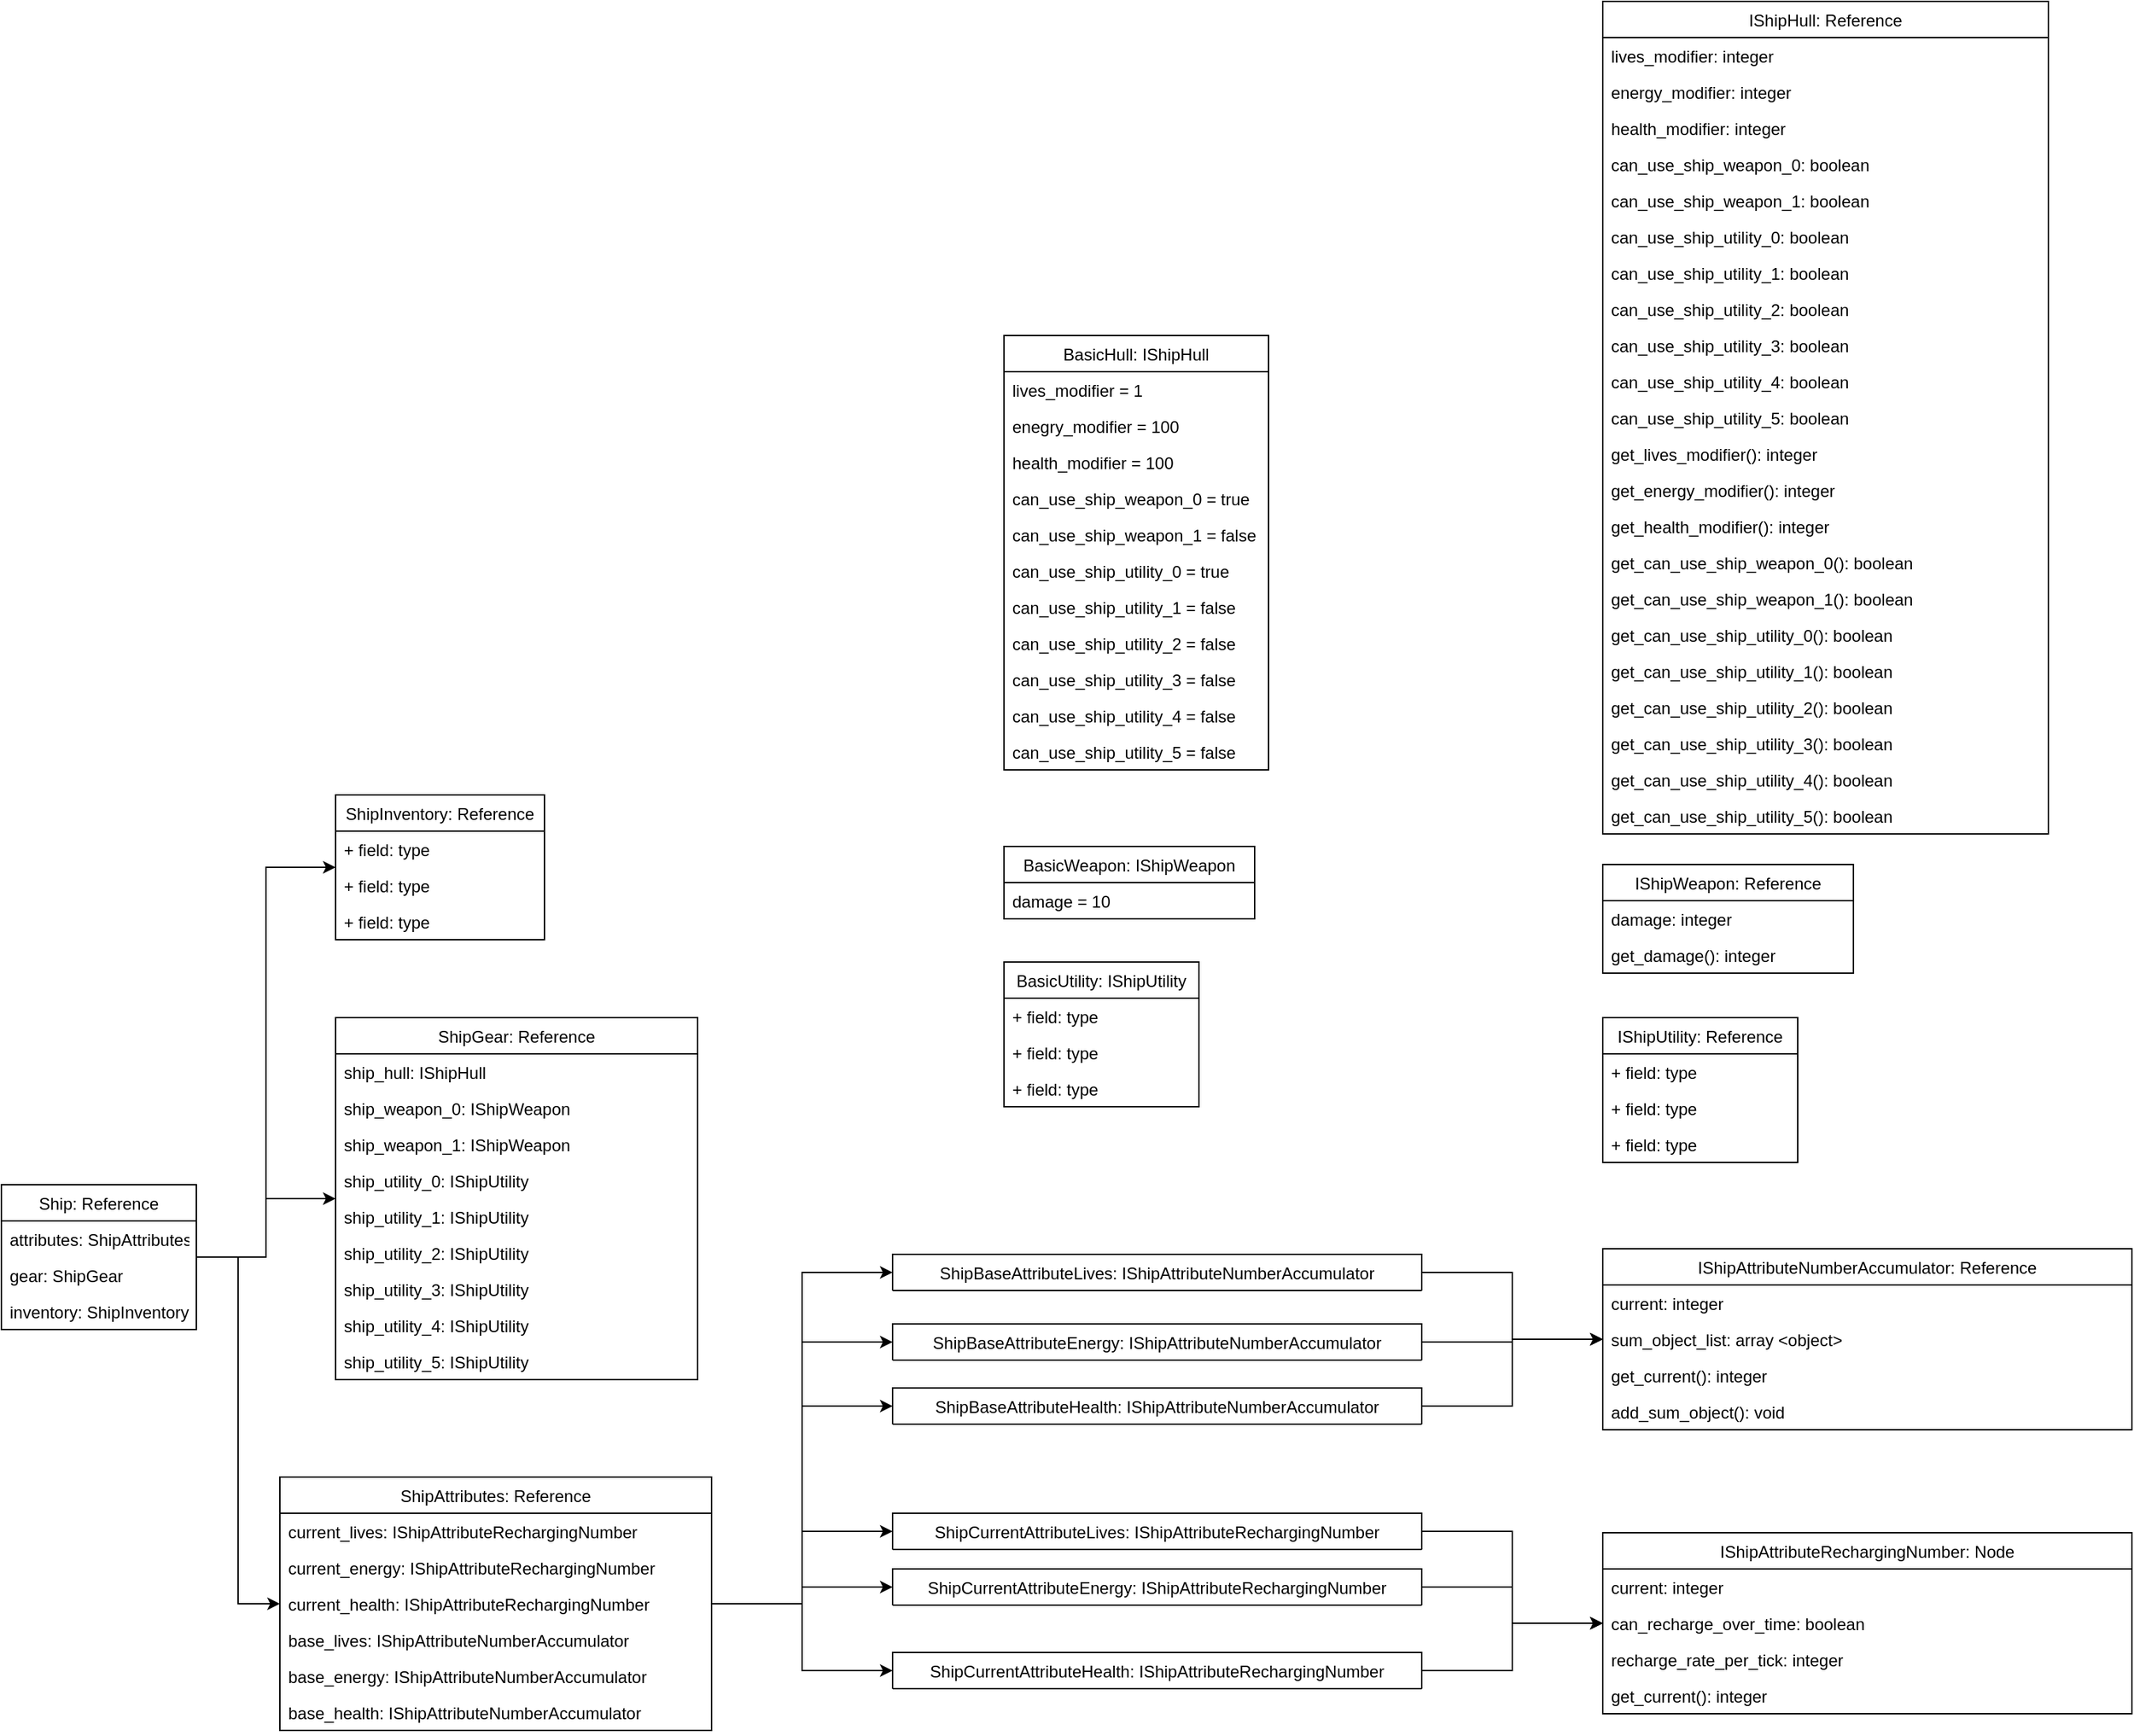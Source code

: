<mxfile version="13.7.9" type="device"><diagram id="8zqfVnAQ-ARmHj-gf_6t" name="Page-1"><mxGraphModel dx="1086" dy="1906" grid="1" gridSize="10" guides="1" tooltips="1" connect="1" arrows="1" fold="1" page="1" pageScale="1" pageWidth="850" pageHeight="1100" math="0" shadow="0"><root><mxCell id="0"/><mxCell id="1" parent="0"/><mxCell id="THLZNy31nj5_MkAx_oi_-53" style="edgeStyle=orthogonalEdgeStyle;rounded=0;orthogonalLoop=1;jettySize=auto;html=1;exitX=1;exitY=0.5;exitDx=0;exitDy=0;entryX=0;entryY=0.5;entryDx=0;entryDy=0;" edge="1" parent="1" source="THLZNy31nj5_MkAx_oi_-31" target="THLZNy31nj5_MkAx_oi_-37"><mxGeometry relative="1" as="geometry"/></mxCell><mxCell id="THLZNy31nj5_MkAx_oi_-54" style="edgeStyle=orthogonalEdgeStyle;rounded=0;orthogonalLoop=1;jettySize=auto;html=1;exitX=1;exitY=0.5;exitDx=0;exitDy=0;entryX=0;entryY=0.5;entryDx=0;entryDy=0;" edge="1" parent="1" source="THLZNy31nj5_MkAx_oi_-31" target="THLZNy31nj5_MkAx_oi_-41"><mxGeometry relative="1" as="geometry"/></mxCell><mxCell id="THLZNy31nj5_MkAx_oi_-55" style="edgeStyle=orthogonalEdgeStyle;rounded=0;orthogonalLoop=1;jettySize=auto;html=1;exitX=1;exitY=0.5;exitDx=0;exitDy=0;entryX=0;entryY=0.5;entryDx=0;entryDy=0;" edge="1" parent="1" source="THLZNy31nj5_MkAx_oi_-31" target="THLZNy31nj5_MkAx_oi_-45"><mxGeometry relative="1" as="geometry"/></mxCell><mxCell id="THLZNy31nj5_MkAx_oi_-121" style="edgeStyle=orthogonalEdgeStyle;rounded=0;orthogonalLoop=1;jettySize=auto;html=1;exitX=1;exitY=0.5;exitDx=0;exitDy=0;entryX=0;entryY=0.5;entryDx=0;entryDy=0;" edge="1" parent="1" source="THLZNy31nj5_MkAx_oi_-31" target="THLZNy31nj5_MkAx_oi_-106"><mxGeometry relative="1" as="geometry"/></mxCell><mxCell id="THLZNy31nj5_MkAx_oi_-122" style="edgeStyle=orthogonalEdgeStyle;rounded=0;orthogonalLoop=1;jettySize=auto;html=1;exitX=1;exitY=0.5;exitDx=0;exitDy=0;entryX=0;entryY=0.5;entryDx=0;entryDy=0;" edge="1" parent="1" source="THLZNy31nj5_MkAx_oi_-31" target="THLZNy31nj5_MkAx_oi_-111"><mxGeometry relative="1" as="geometry"/></mxCell><mxCell id="THLZNy31nj5_MkAx_oi_-123" style="edgeStyle=orthogonalEdgeStyle;rounded=0;orthogonalLoop=1;jettySize=auto;html=1;exitX=1;exitY=0.5;exitDx=0;exitDy=0;entryX=0;entryY=0.5;entryDx=0;entryDy=0;" edge="1" parent="1" source="THLZNy31nj5_MkAx_oi_-31" target="THLZNy31nj5_MkAx_oi_-116"><mxGeometry relative="1" as="geometry"/></mxCell><mxCell id="THLZNy31nj5_MkAx_oi_-31" value="ShipAttributes: Reference" style="swimlane;fontStyle=0;childLayout=stackLayout;horizontal=1;startSize=26;fillColor=none;horizontalStack=0;resizeParent=1;resizeParentMax=0;resizeLast=0;collapsible=1;marginBottom=0;" vertex="1" parent="1"><mxGeometry x="250" y="240" width="310" height="182" as="geometry"><mxRectangle x="250" y="240" width="170" height="26" as="alternateBounds"/></mxGeometry></mxCell><mxCell id="THLZNy31nj5_MkAx_oi_-32" value="current_lives: IShipAttributeRechargingNumber" style="text;strokeColor=none;fillColor=none;align=left;verticalAlign=top;spacingLeft=4;spacingRight=4;overflow=hidden;rotatable=0;points=[[0,0.5],[1,0.5]];portConstraint=eastwest;" vertex="1" parent="THLZNy31nj5_MkAx_oi_-31"><mxGeometry y="26" width="310" height="26" as="geometry"/></mxCell><mxCell id="THLZNy31nj5_MkAx_oi_-33" value="current_energy: IShipAttributeRechargingNumber" style="text;strokeColor=none;fillColor=none;align=left;verticalAlign=top;spacingLeft=4;spacingRight=4;overflow=hidden;rotatable=0;points=[[0,0.5],[1,0.5]];portConstraint=eastwest;" vertex="1" parent="THLZNy31nj5_MkAx_oi_-31"><mxGeometry y="52" width="310" height="26" as="geometry"/></mxCell><mxCell id="THLZNy31nj5_MkAx_oi_-34" value="current_health: IShipAttributeRechargingNumber" style="text;strokeColor=none;fillColor=none;align=left;verticalAlign=top;spacingLeft=4;spacingRight=4;overflow=hidden;rotatable=0;points=[[0,0.5],[1,0.5]];portConstraint=eastwest;" vertex="1" parent="THLZNy31nj5_MkAx_oi_-31"><mxGeometry y="78" width="310" height="26" as="geometry"/></mxCell><mxCell id="THLZNy31nj5_MkAx_oi_-88" value="base_lives: IShipAttributeNumberAccumulator" style="text;strokeColor=none;fillColor=none;align=left;verticalAlign=top;spacingLeft=4;spacingRight=4;overflow=hidden;rotatable=0;points=[[0,0.5],[1,0.5]];portConstraint=eastwest;" vertex="1" parent="THLZNy31nj5_MkAx_oi_-31"><mxGeometry y="104" width="310" height="26" as="geometry"/></mxCell><mxCell id="THLZNy31nj5_MkAx_oi_-89" value="base_energy: IShipAttributeNumberAccumulator" style="text;strokeColor=none;fillColor=none;align=left;verticalAlign=top;spacingLeft=4;spacingRight=4;overflow=hidden;rotatable=0;points=[[0,0.5],[1,0.5]];portConstraint=eastwest;" vertex="1" parent="THLZNy31nj5_MkAx_oi_-31"><mxGeometry y="130" width="310" height="26" as="geometry"/></mxCell><mxCell id="THLZNy31nj5_MkAx_oi_-90" value="base_health: IShipAttributeNumberAccumulator" style="text;strokeColor=none;fillColor=none;align=left;verticalAlign=top;spacingLeft=4;spacingRight=4;overflow=hidden;rotatable=0;points=[[0,0.5],[1,0.5]];portConstraint=eastwest;" vertex="1" parent="THLZNy31nj5_MkAx_oi_-31"><mxGeometry y="156" width="310" height="26" as="geometry"/></mxCell><mxCell id="THLZNy31nj5_MkAx_oi_-85" style="edgeStyle=orthogonalEdgeStyle;rounded=0;orthogonalLoop=1;jettySize=auto;html=1;exitX=1;exitY=0.5;exitDx=0;exitDy=0;entryX=0;entryY=0.5;entryDx=0;entryDy=0;" edge="1" parent="1" source="THLZNy31nj5_MkAx_oi_-37" target="THLZNy31nj5_MkAx_oi_-66"><mxGeometry relative="1" as="geometry"/></mxCell><mxCell id="THLZNy31nj5_MkAx_oi_-86" style="edgeStyle=orthogonalEdgeStyle;rounded=0;orthogonalLoop=1;jettySize=auto;html=1;exitX=1;exitY=0.5;exitDx=0;exitDy=0;entryX=0;entryY=0.5;entryDx=0;entryDy=0;" edge="1" parent="1" source="THLZNy31nj5_MkAx_oi_-41" target="THLZNy31nj5_MkAx_oi_-66"><mxGeometry relative="1" as="geometry"/></mxCell><mxCell id="THLZNy31nj5_MkAx_oi_-87" style="edgeStyle=orthogonalEdgeStyle;rounded=0;orthogonalLoop=1;jettySize=auto;html=1;exitX=1;exitY=0.5;exitDx=0;exitDy=0;entryX=0;entryY=0.5;entryDx=0;entryDy=0;" edge="1" parent="1" source="THLZNy31nj5_MkAx_oi_-45" target="THLZNy31nj5_MkAx_oi_-66"><mxGeometry relative="1" as="geometry"/></mxCell><mxCell id="THLZNy31nj5_MkAx_oi_-50" style="edgeStyle=orthogonalEdgeStyle;rounded=0;orthogonalLoop=1;jettySize=auto;html=1;exitX=1;exitY=0.5;exitDx=0;exitDy=0;entryX=0;entryY=0.5;entryDx=0;entryDy=0;" edge="1" parent="1" source="THLZNy31nj5_MkAx_oi_-19" target="THLZNy31nj5_MkAx_oi_-23"><mxGeometry relative="1" as="geometry"/></mxCell><mxCell id="THLZNy31nj5_MkAx_oi_-51" style="edgeStyle=orthogonalEdgeStyle;rounded=0;orthogonalLoop=1;jettySize=auto;html=1;exitX=1;exitY=0.5;exitDx=0;exitDy=0;entryX=0;entryY=0.5;entryDx=0;entryDy=0;" edge="1" parent="1" source="THLZNy31nj5_MkAx_oi_-19" target="THLZNy31nj5_MkAx_oi_-27"><mxGeometry relative="1" as="geometry"/></mxCell><mxCell id="THLZNy31nj5_MkAx_oi_-52" style="edgeStyle=orthogonalEdgeStyle;rounded=0;orthogonalLoop=1;jettySize=auto;html=1;exitX=1;exitY=0.5;exitDx=0;exitDy=0;entryX=0;entryY=0.5;entryDx=0;entryDy=0;" edge="1" parent="1" source="THLZNy31nj5_MkAx_oi_-19" target="THLZNy31nj5_MkAx_oi_-31"><mxGeometry relative="1" as="geometry"/></mxCell><mxCell id="THLZNy31nj5_MkAx_oi_-19" value="Ship: Reference" style="swimlane;fontStyle=0;childLayout=stackLayout;horizontal=1;startSize=26;fillColor=none;horizontalStack=0;resizeParent=1;resizeParentMax=0;resizeLast=0;collapsible=1;marginBottom=0;" vertex="1" parent="1"><mxGeometry x="50" y="30" width="140" height="104" as="geometry"><mxRectangle x="50" y="30" width="60" height="26" as="alternateBounds"/></mxGeometry></mxCell><mxCell id="THLZNy31nj5_MkAx_oi_-20" value="attributes: ShipAttributes" style="text;strokeColor=none;fillColor=none;align=left;verticalAlign=top;spacingLeft=4;spacingRight=4;overflow=hidden;rotatable=0;points=[[0,0.5],[1,0.5]];portConstraint=eastwest;" vertex="1" parent="THLZNy31nj5_MkAx_oi_-19"><mxGeometry y="26" width="140" height="26" as="geometry"/></mxCell><mxCell id="THLZNy31nj5_MkAx_oi_-21" value="gear: ShipGear" style="text;strokeColor=none;fillColor=none;align=left;verticalAlign=top;spacingLeft=4;spacingRight=4;overflow=hidden;rotatable=0;points=[[0,0.5],[1,0.5]];portConstraint=eastwest;" vertex="1" parent="THLZNy31nj5_MkAx_oi_-19"><mxGeometry y="52" width="140" height="26" as="geometry"/></mxCell><mxCell id="THLZNy31nj5_MkAx_oi_-22" value="inventory: ShipInventory" style="text;strokeColor=none;fillColor=none;align=left;verticalAlign=top;spacingLeft=4;spacingRight=4;overflow=hidden;rotatable=0;points=[[0,0.5],[1,0.5]];portConstraint=eastwest;" vertex="1" parent="THLZNy31nj5_MkAx_oi_-19"><mxGeometry y="78" width="140" height="26" as="geometry"/></mxCell><mxCell id="THLZNy31nj5_MkAx_oi_-124" style="edgeStyle=orthogonalEdgeStyle;rounded=0;orthogonalLoop=1;jettySize=auto;html=1;exitX=1;exitY=0.5;exitDx=0;exitDy=0;entryX=0;entryY=0.5;entryDx=0;entryDy=0;" edge="1" parent="1" source="THLZNy31nj5_MkAx_oi_-106" target="THLZNy31nj5_MkAx_oi_-76"><mxGeometry relative="1" as="geometry"/></mxCell><mxCell id="THLZNy31nj5_MkAx_oi_-125" style="edgeStyle=orthogonalEdgeStyle;rounded=0;orthogonalLoop=1;jettySize=auto;html=1;exitX=1;exitY=0.5;exitDx=0;exitDy=0;entryX=0;entryY=0.5;entryDx=0;entryDy=0;" edge="1" parent="1" source="THLZNy31nj5_MkAx_oi_-111" target="THLZNy31nj5_MkAx_oi_-76"><mxGeometry relative="1" as="geometry"/></mxCell><mxCell id="THLZNy31nj5_MkAx_oi_-126" style="edgeStyle=orthogonalEdgeStyle;rounded=0;orthogonalLoop=1;jettySize=auto;html=1;exitX=1;exitY=0.5;exitDx=0;exitDy=0;entryX=0;entryY=0.5;entryDx=0;entryDy=0;" edge="1" parent="1" source="THLZNy31nj5_MkAx_oi_-116" target="THLZNy31nj5_MkAx_oi_-76"><mxGeometry relative="1" as="geometry"/></mxCell><mxCell id="THLZNy31nj5_MkAx_oi_-45" value="ShipCurrentAttributeHealth: IShipAttributeRechargingNumber" style="swimlane;fontStyle=0;childLayout=stackLayout;horizontal=1;startSize=26;fillColor=none;horizontalStack=0;resizeParent=1;resizeParentMax=0;resizeLast=0;collapsible=1;marginBottom=0;" vertex="1" collapsed="1" parent="1"><mxGeometry x="690" y="366" width="380" height="26" as="geometry"><mxRectangle x="690" y="498" width="380" height="104" as="alternateBounds"/></mxGeometry></mxCell><mxCell id="THLZNy31nj5_MkAx_oi_-46" value="+ field: type" style="text;strokeColor=none;fillColor=none;align=left;verticalAlign=top;spacingLeft=4;spacingRight=4;overflow=hidden;rotatable=0;points=[[0,0.5],[1,0.5]];portConstraint=eastwest;" vertex="1" parent="THLZNy31nj5_MkAx_oi_-45"><mxGeometry y="26" width="380" height="26" as="geometry"/></mxCell><mxCell id="THLZNy31nj5_MkAx_oi_-47" value="+ field: type" style="text;strokeColor=none;fillColor=none;align=left;verticalAlign=top;spacingLeft=4;spacingRight=4;overflow=hidden;rotatable=0;points=[[0,0.5],[1,0.5]];portConstraint=eastwest;" vertex="1" parent="THLZNy31nj5_MkAx_oi_-45"><mxGeometry y="52" width="380" height="26" as="geometry"/></mxCell><mxCell id="THLZNy31nj5_MkAx_oi_-48" value="+ field: type" style="text;strokeColor=none;fillColor=none;align=left;verticalAlign=top;spacingLeft=4;spacingRight=4;overflow=hidden;rotatable=0;points=[[0,0.5],[1,0.5]];portConstraint=eastwest;" vertex="1" parent="THLZNy31nj5_MkAx_oi_-45"><mxGeometry y="78" width="380" height="26" as="geometry"/></mxCell><mxCell id="THLZNy31nj5_MkAx_oi_-41" value="ShipCurrentAttributeEnergy: IShipAttributeRechargingNumber" style="swimlane;fontStyle=0;childLayout=stackLayout;horizontal=1;startSize=26;fillColor=none;horizontalStack=0;resizeParent=1;resizeParentMax=0;resizeLast=0;collapsible=1;marginBottom=0;" vertex="1" collapsed="1" parent="1"><mxGeometry x="690" y="306" width="380" height="26" as="geometry"><mxRectangle x="690" y="320" width="380" height="104" as="alternateBounds"/></mxGeometry></mxCell><mxCell id="THLZNy31nj5_MkAx_oi_-42" value="+ field: type" style="text;strokeColor=none;fillColor=none;align=left;verticalAlign=top;spacingLeft=4;spacingRight=4;overflow=hidden;rotatable=0;points=[[0,0.5],[1,0.5]];portConstraint=eastwest;" vertex="1" parent="THLZNy31nj5_MkAx_oi_-41"><mxGeometry y="26" width="380" height="26" as="geometry"/></mxCell><mxCell id="THLZNy31nj5_MkAx_oi_-43" value="+ field: type" style="text;strokeColor=none;fillColor=none;align=left;verticalAlign=top;spacingLeft=4;spacingRight=4;overflow=hidden;rotatable=0;points=[[0,0.5],[1,0.5]];portConstraint=eastwest;" vertex="1" parent="THLZNy31nj5_MkAx_oi_-41"><mxGeometry y="52" width="380" height="26" as="geometry"/></mxCell><mxCell id="THLZNy31nj5_MkAx_oi_-44" value="+ field: type" style="text;strokeColor=none;fillColor=none;align=left;verticalAlign=top;spacingLeft=4;spacingRight=4;overflow=hidden;rotatable=0;points=[[0,0.5],[1,0.5]];portConstraint=eastwest;" vertex="1" parent="THLZNy31nj5_MkAx_oi_-41"><mxGeometry y="78" width="380" height="26" as="geometry"/></mxCell><mxCell id="THLZNy31nj5_MkAx_oi_-37" value="ShipCurrentAttributeLives: IShipAttributeRechargingNumber" style="swimlane;fontStyle=0;childLayout=stackLayout;horizontal=1;startSize=26;fillColor=none;horizontalStack=0;resizeParent=1;resizeParentMax=0;resizeLast=0;collapsible=1;marginBottom=0;" vertex="1" collapsed="1" parent="1"><mxGeometry x="690" y="266" width="380" height="26" as="geometry"><mxRectangle x="690" y="158" width="380" height="104" as="alternateBounds"/></mxGeometry></mxCell><mxCell id="THLZNy31nj5_MkAx_oi_-38" value="+ field: type" style="text;strokeColor=none;fillColor=none;align=left;verticalAlign=top;spacingLeft=4;spacingRight=4;overflow=hidden;rotatable=0;points=[[0,0.5],[1,0.5]];portConstraint=eastwest;" vertex="1" parent="THLZNy31nj5_MkAx_oi_-37"><mxGeometry y="26" width="380" height="26" as="geometry"/></mxCell><mxCell id="THLZNy31nj5_MkAx_oi_-39" value="+ field: type" style="text;strokeColor=none;fillColor=none;align=left;verticalAlign=top;spacingLeft=4;spacingRight=4;overflow=hidden;rotatable=0;points=[[0,0.5],[1,0.5]];portConstraint=eastwest;" vertex="1" parent="THLZNy31nj5_MkAx_oi_-37"><mxGeometry y="52" width="380" height="26" as="geometry"/></mxCell><mxCell id="THLZNy31nj5_MkAx_oi_-40" value="+ field: type" style="text;strokeColor=none;fillColor=none;align=left;verticalAlign=top;spacingLeft=4;spacingRight=4;overflow=hidden;rotatable=0;points=[[0,0.5],[1,0.5]];portConstraint=eastwest;" vertex="1" parent="THLZNy31nj5_MkAx_oi_-37"><mxGeometry y="78" width="380" height="26" as="geometry"/></mxCell><mxCell id="THLZNy31nj5_MkAx_oi_-76" value="IShipAttributeNumberAccumulator: Reference" style="swimlane;fontStyle=0;childLayout=stackLayout;horizontal=1;startSize=26;fillColor=none;horizontalStack=0;resizeParent=1;resizeParentMax=0;resizeLast=0;collapsible=1;marginBottom=0;" vertex="1" parent="1"><mxGeometry x="1200" y="76" width="380" height="130" as="geometry"><mxRectangle x="1200" y="76" width="380" height="26" as="alternateBounds"/></mxGeometry></mxCell><mxCell id="THLZNy31nj5_MkAx_oi_-157" value="current: integer" style="text;strokeColor=none;fillColor=none;align=left;verticalAlign=top;spacingLeft=4;spacingRight=4;overflow=hidden;rotatable=0;points=[[0,0.5],[1,0.5]];portConstraint=eastwest;" vertex="1" parent="THLZNy31nj5_MkAx_oi_-76"><mxGeometry y="26" width="380" height="26" as="geometry"/></mxCell><mxCell id="THLZNy31nj5_MkAx_oi_-77" value="sum_object_list: array &lt;object&gt;" style="text;strokeColor=none;fillColor=none;align=left;verticalAlign=top;spacingLeft=4;spacingRight=4;overflow=hidden;rotatable=0;points=[[0,0.5],[1,0.5]];portConstraint=eastwest;" vertex="1" parent="THLZNy31nj5_MkAx_oi_-76"><mxGeometry y="52" width="380" height="26" as="geometry"/></mxCell><mxCell id="THLZNy31nj5_MkAx_oi_-79" value="get_current(): integer" style="text;strokeColor=none;fillColor=none;align=left;verticalAlign=top;spacingLeft=4;spacingRight=4;overflow=hidden;rotatable=0;points=[[0,0.5],[1,0.5]];portConstraint=eastwest;" vertex="1" parent="THLZNy31nj5_MkAx_oi_-76"><mxGeometry y="78" width="380" height="26" as="geometry"/></mxCell><mxCell id="THLZNy31nj5_MkAx_oi_-80" value="add_sum_object(): void" style="text;strokeColor=none;fillColor=none;align=left;verticalAlign=top;spacingLeft=4;spacingRight=4;overflow=hidden;rotatable=0;points=[[0,0.5],[1,0.5]];portConstraint=eastwest;" vertex="1" parent="THLZNy31nj5_MkAx_oi_-76"><mxGeometry y="104" width="380" height="26" as="geometry"/></mxCell><mxCell id="THLZNy31nj5_MkAx_oi_-106" value="ShipBaseAttributeHealth: IShipAttributeNumberAccumulator" style="swimlane;fontStyle=0;childLayout=stackLayout;horizontal=1;startSize=26;fillColor=none;horizontalStack=0;resizeParent=1;resizeParentMax=0;resizeLast=0;collapsible=1;marginBottom=0;" vertex="1" collapsed="1" parent="1"><mxGeometry x="690" y="176" width="380" height="26" as="geometry"><mxRectangle x="690" y="-280" width="380" height="104" as="alternateBounds"/></mxGeometry></mxCell><mxCell id="THLZNy31nj5_MkAx_oi_-107" value="+ field: type" style="text;strokeColor=none;fillColor=none;align=left;verticalAlign=top;spacingLeft=4;spacingRight=4;overflow=hidden;rotatable=0;points=[[0,0.5],[1,0.5]];portConstraint=eastwest;" vertex="1" parent="THLZNy31nj5_MkAx_oi_-106"><mxGeometry y="26" width="380" height="26" as="geometry"/></mxCell><mxCell id="THLZNy31nj5_MkAx_oi_-108" value="+ field: type" style="text;strokeColor=none;fillColor=none;align=left;verticalAlign=top;spacingLeft=4;spacingRight=4;overflow=hidden;rotatable=0;points=[[0,0.5],[1,0.5]];portConstraint=eastwest;" vertex="1" parent="THLZNy31nj5_MkAx_oi_-106"><mxGeometry y="52" width="380" height="26" as="geometry"/></mxCell><mxCell id="THLZNy31nj5_MkAx_oi_-109" value="+ field: type" style="text;strokeColor=none;fillColor=none;align=left;verticalAlign=top;spacingLeft=4;spacingRight=4;overflow=hidden;rotatable=0;points=[[0,0.5],[1,0.5]];portConstraint=eastwest;" vertex="1" parent="THLZNy31nj5_MkAx_oi_-106"><mxGeometry y="78" width="380" height="26" as="geometry"/></mxCell><mxCell id="THLZNy31nj5_MkAx_oi_-111" value="ShipBaseAttributeEnergy: IShipAttributeNumberAccumulator" style="swimlane;fontStyle=0;childLayout=stackLayout;horizontal=1;startSize=26;fillColor=none;horizontalStack=0;resizeParent=1;resizeParentMax=0;resizeLast=0;collapsible=1;marginBottom=0;" vertex="1" collapsed="1" parent="1"><mxGeometry x="690" y="130" width="380" height="26" as="geometry"><mxRectangle x="690" y="-420" width="380" height="104" as="alternateBounds"/></mxGeometry></mxCell><mxCell id="THLZNy31nj5_MkAx_oi_-112" value="+ field: type" style="text;strokeColor=none;fillColor=none;align=left;verticalAlign=top;spacingLeft=4;spacingRight=4;overflow=hidden;rotatable=0;points=[[0,0.5],[1,0.5]];portConstraint=eastwest;" vertex="1" parent="THLZNy31nj5_MkAx_oi_-111"><mxGeometry y="26" width="380" height="26" as="geometry"/></mxCell><mxCell id="THLZNy31nj5_MkAx_oi_-113" value="+ field: type" style="text;strokeColor=none;fillColor=none;align=left;verticalAlign=top;spacingLeft=4;spacingRight=4;overflow=hidden;rotatable=0;points=[[0,0.5],[1,0.5]];portConstraint=eastwest;" vertex="1" parent="THLZNy31nj5_MkAx_oi_-111"><mxGeometry y="52" width="380" height="26" as="geometry"/></mxCell><mxCell id="THLZNy31nj5_MkAx_oi_-114" value="+ field: type" style="text;strokeColor=none;fillColor=none;align=left;verticalAlign=top;spacingLeft=4;spacingRight=4;overflow=hidden;rotatable=0;points=[[0,0.5],[1,0.5]];portConstraint=eastwest;" vertex="1" parent="THLZNy31nj5_MkAx_oi_-111"><mxGeometry y="78" width="380" height="26" as="geometry"/></mxCell><mxCell id="THLZNy31nj5_MkAx_oi_-116" value="ShipBaseAttributeLives: IShipAttributeNumberAccumulator" style="swimlane;fontStyle=0;childLayout=stackLayout;horizontal=1;startSize=26;fillColor=none;horizontalStack=0;resizeParent=1;resizeParentMax=0;resizeLast=0;collapsible=1;marginBottom=0;" vertex="1" collapsed="1" parent="1"><mxGeometry x="690" y="80" width="380" height="26" as="geometry"><mxRectangle x="690" y="-560" width="380" height="104" as="alternateBounds"/></mxGeometry></mxCell><mxCell id="THLZNy31nj5_MkAx_oi_-117" value="+ field: type" style="text;strokeColor=none;fillColor=none;align=left;verticalAlign=top;spacingLeft=4;spacingRight=4;overflow=hidden;rotatable=0;points=[[0,0.5],[1,0.5]];portConstraint=eastwest;" vertex="1" parent="THLZNy31nj5_MkAx_oi_-116"><mxGeometry y="26" width="380" height="26" as="geometry"/></mxCell><mxCell id="THLZNy31nj5_MkAx_oi_-118" value="+ field: type" style="text;strokeColor=none;fillColor=none;align=left;verticalAlign=top;spacingLeft=4;spacingRight=4;overflow=hidden;rotatable=0;points=[[0,0.5],[1,0.5]];portConstraint=eastwest;" vertex="1" parent="THLZNy31nj5_MkAx_oi_-116"><mxGeometry y="52" width="380" height="26" as="geometry"/></mxCell><mxCell id="THLZNy31nj5_MkAx_oi_-119" value="+ field: type" style="text;strokeColor=none;fillColor=none;align=left;verticalAlign=top;spacingLeft=4;spacingRight=4;overflow=hidden;rotatable=0;points=[[0,0.5],[1,0.5]];portConstraint=eastwest;" vertex="1" parent="THLZNy31nj5_MkAx_oi_-116"><mxGeometry y="78" width="380" height="26" as="geometry"/></mxCell><mxCell id="THLZNy31nj5_MkAx_oi_-66" value="IShipAttributeRechargingNumber: Node" style="swimlane;fontStyle=0;childLayout=stackLayout;horizontal=1;startSize=26;fillColor=none;horizontalStack=0;resizeParent=1;resizeParentMax=0;resizeLast=0;collapsible=1;marginBottom=0;" vertex="1" parent="1"><mxGeometry x="1200" y="280" width="380" height="130" as="geometry"><mxRectangle x="1200" y="366" width="380" height="26" as="alternateBounds"/></mxGeometry></mxCell><mxCell id="THLZNy31nj5_MkAx_oi_-158" value="current: integer" style="text;strokeColor=none;fillColor=none;align=left;verticalAlign=top;spacingLeft=4;spacingRight=4;overflow=hidden;rotatable=0;points=[[0,0.5],[1,0.5]];portConstraint=eastwest;" vertex="1" parent="THLZNy31nj5_MkAx_oi_-66"><mxGeometry y="26" width="380" height="26" as="geometry"/></mxCell><mxCell id="THLZNy31nj5_MkAx_oi_-69" value="can_recharge_over_time: boolean" style="text;strokeColor=none;fillColor=none;align=left;verticalAlign=top;spacingLeft=4;spacingRight=4;overflow=hidden;rotatable=0;points=[[0,0.5],[1,0.5]];portConstraint=eastwest;" vertex="1" parent="THLZNy31nj5_MkAx_oi_-66"><mxGeometry y="52" width="380" height="26" as="geometry"/></mxCell><mxCell id="THLZNy31nj5_MkAx_oi_-70" value="recharge_rate_per_tick: integer" style="text;strokeColor=none;fillColor=none;align=left;verticalAlign=top;spacingLeft=4;spacingRight=4;overflow=hidden;rotatable=0;points=[[0,0.5],[1,0.5]];portConstraint=eastwest;" vertex="1" parent="THLZNy31nj5_MkAx_oi_-66"><mxGeometry y="78" width="380" height="26" as="geometry"/></mxCell><mxCell id="THLZNy31nj5_MkAx_oi_-159" value="get_current(): integer" style="text;strokeColor=none;fillColor=none;align=left;verticalAlign=top;spacingLeft=4;spacingRight=4;overflow=hidden;rotatable=0;points=[[0,0.5],[1,0.5]];portConstraint=eastwest;" vertex="1" parent="THLZNy31nj5_MkAx_oi_-66"><mxGeometry y="104" width="380" height="26" as="geometry"/></mxCell><mxCell id="THLZNy31nj5_MkAx_oi_-23" value="ShipInventory: Reference" style="swimlane;fontStyle=0;childLayout=stackLayout;horizontal=1;startSize=26;fillColor=none;horizontalStack=0;resizeParent=1;resizeParentMax=0;resizeLast=0;collapsible=1;marginBottom=0;" vertex="1" parent="1"><mxGeometry x="290" y="-250" width="150" height="104" as="geometry"><mxRectangle x="290" y="-104" width="110" height="26" as="alternateBounds"/></mxGeometry></mxCell><mxCell id="THLZNy31nj5_MkAx_oi_-24" value="+ field: type" style="text;strokeColor=none;fillColor=none;align=left;verticalAlign=top;spacingLeft=4;spacingRight=4;overflow=hidden;rotatable=0;points=[[0,0.5],[1,0.5]];portConstraint=eastwest;" vertex="1" parent="THLZNy31nj5_MkAx_oi_-23"><mxGeometry y="26" width="150" height="26" as="geometry"/></mxCell><mxCell id="THLZNy31nj5_MkAx_oi_-25" value="+ field: type" style="text;strokeColor=none;fillColor=none;align=left;verticalAlign=top;spacingLeft=4;spacingRight=4;overflow=hidden;rotatable=0;points=[[0,0.5],[1,0.5]];portConstraint=eastwest;" vertex="1" parent="THLZNy31nj5_MkAx_oi_-23"><mxGeometry y="52" width="150" height="26" as="geometry"/></mxCell><mxCell id="THLZNy31nj5_MkAx_oi_-26" value="+ field: type" style="text;strokeColor=none;fillColor=none;align=left;verticalAlign=top;spacingLeft=4;spacingRight=4;overflow=hidden;rotatable=0;points=[[0,0.5],[1,0.5]];portConstraint=eastwest;" vertex="1" parent="THLZNy31nj5_MkAx_oi_-23"><mxGeometry y="78" width="150" height="26" as="geometry"/></mxCell><mxCell id="THLZNy31nj5_MkAx_oi_-27" value="ShipGear: Reference" style="swimlane;fontStyle=0;childLayout=stackLayout;horizontal=1;startSize=26;fillColor=none;horizontalStack=0;resizeParent=1;resizeParentMax=0;resizeLast=0;collapsible=1;marginBottom=0;" vertex="1" parent="1"><mxGeometry x="290" y="-90" width="260" height="260" as="geometry"><mxRectangle x="290" y="80" width="80" height="26" as="alternateBounds"/></mxGeometry></mxCell><mxCell id="THLZNy31nj5_MkAx_oi_-28" value="ship_hull: IShipHull" style="text;strokeColor=none;fillColor=none;align=left;verticalAlign=top;spacingLeft=4;spacingRight=4;overflow=hidden;rotatable=0;points=[[0,0.5],[1,0.5]];portConstraint=eastwest;" vertex="1" parent="THLZNy31nj5_MkAx_oi_-27"><mxGeometry y="26" width="260" height="26" as="geometry"/></mxCell><mxCell id="THLZNy31nj5_MkAx_oi_-29" value="ship_weapon_0: IShipWeapon" style="text;strokeColor=none;fillColor=none;align=left;verticalAlign=top;spacingLeft=4;spacingRight=4;overflow=hidden;rotatable=0;points=[[0,0.5],[1,0.5]];portConstraint=eastwest;" vertex="1" parent="THLZNy31nj5_MkAx_oi_-27"><mxGeometry y="52" width="260" height="26" as="geometry"/></mxCell><mxCell id="THLZNy31nj5_MkAx_oi_-30" value="ship_weapon_1: IShipWeapon" style="text;strokeColor=none;fillColor=none;align=left;verticalAlign=top;spacingLeft=4;spacingRight=4;overflow=hidden;rotatable=0;points=[[0,0.5],[1,0.5]];portConstraint=eastwest;" vertex="1" parent="THLZNy31nj5_MkAx_oi_-27"><mxGeometry y="78" width="260" height="26" as="geometry"/></mxCell><mxCell id="THLZNy31nj5_MkAx_oi_-137" value="ship_utility_0: IShipUtility" style="text;strokeColor=none;fillColor=none;align=left;verticalAlign=top;spacingLeft=4;spacingRight=4;overflow=hidden;rotatable=0;points=[[0,0.5],[1,0.5]];portConstraint=eastwest;" vertex="1" parent="THLZNy31nj5_MkAx_oi_-27"><mxGeometry y="104" width="260" height="26" as="geometry"/></mxCell><mxCell id="THLZNy31nj5_MkAx_oi_-138" value="ship_utility_1: IShipUtility" style="text;strokeColor=none;fillColor=none;align=left;verticalAlign=top;spacingLeft=4;spacingRight=4;overflow=hidden;rotatable=0;points=[[0,0.5],[1,0.5]];portConstraint=eastwest;" vertex="1" parent="THLZNy31nj5_MkAx_oi_-27"><mxGeometry y="130" width="260" height="26" as="geometry"/></mxCell><mxCell id="THLZNy31nj5_MkAx_oi_-139" value="ship_utility_2: IShipUtility" style="text;strokeColor=none;fillColor=none;align=left;verticalAlign=top;spacingLeft=4;spacingRight=4;overflow=hidden;rotatable=0;points=[[0,0.5],[1,0.5]];portConstraint=eastwest;" vertex="1" parent="THLZNy31nj5_MkAx_oi_-27"><mxGeometry y="156" width="260" height="26" as="geometry"/></mxCell><mxCell id="THLZNy31nj5_MkAx_oi_-140" value="ship_utility_3: IShipUtility" style="text;strokeColor=none;fillColor=none;align=left;verticalAlign=top;spacingLeft=4;spacingRight=4;overflow=hidden;rotatable=0;points=[[0,0.5],[1,0.5]];portConstraint=eastwest;" vertex="1" parent="THLZNy31nj5_MkAx_oi_-27"><mxGeometry y="182" width="260" height="26" as="geometry"/></mxCell><mxCell id="THLZNy31nj5_MkAx_oi_-141" value="ship_utility_4: IShipUtility" style="text;strokeColor=none;fillColor=none;align=left;verticalAlign=top;spacingLeft=4;spacingRight=4;overflow=hidden;rotatable=0;points=[[0,0.5],[1,0.5]];portConstraint=eastwest;" vertex="1" parent="THLZNy31nj5_MkAx_oi_-27"><mxGeometry y="208" width="260" height="26" as="geometry"/></mxCell><mxCell id="THLZNy31nj5_MkAx_oi_-142" value="ship_utility_5: IShipUtility" style="text;strokeColor=none;fillColor=none;align=left;verticalAlign=top;spacingLeft=4;spacingRight=4;overflow=hidden;rotatable=0;points=[[0,0.5],[1,0.5]];portConstraint=eastwest;" vertex="1" parent="THLZNy31nj5_MkAx_oi_-27"><mxGeometry y="234" width="260" height="26" as="geometry"/></mxCell><mxCell id="THLZNy31nj5_MkAx_oi_-127" value="IShipHull: Reference" style="swimlane;fontStyle=0;childLayout=stackLayout;horizontal=1;startSize=26;fillColor=none;horizontalStack=0;resizeParent=1;resizeParentMax=0;resizeLast=0;collapsible=1;marginBottom=0;" vertex="1" parent="1"><mxGeometry x="1200" y="-820" width="320" height="598" as="geometry"><mxRectangle x="1310" y="-402" width="140" height="26" as="alternateBounds"/></mxGeometry></mxCell><mxCell id="THLZNy31nj5_MkAx_oi_-128" value="lives_modifier: integer" style="text;strokeColor=none;fillColor=none;align=left;verticalAlign=top;spacingLeft=4;spacingRight=4;overflow=hidden;rotatable=0;points=[[0,0.5],[1,0.5]];portConstraint=eastwest;" vertex="1" parent="THLZNy31nj5_MkAx_oi_-127"><mxGeometry y="26" width="320" height="26" as="geometry"/></mxCell><mxCell id="THLZNy31nj5_MkAx_oi_-129" value="energy_modifier: integer" style="text;strokeColor=none;fillColor=none;align=left;verticalAlign=top;spacingLeft=4;spacingRight=4;overflow=hidden;rotatable=0;points=[[0,0.5],[1,0.5]];portConstraint=eastwest;" vertex="1" parent="THLZNy31nj5_MkAx_oi_-127"><mxGeometry y="52" width="320" height="26" as="geometry"/></mxCell><mxCell id="THLZNy31nj5_MkAx_oi_-130" value="health_modifier: integer" style="text;strokeColor=none;fillColor=none;align=left;verticalAlign=top;spacingLeft=4;spacingRight=4;overflow=hidden;rotatable=0;points=[[0,0.5],[1,0.5]];portConstraint=eastwest;" vertex="1" parent="THLZNy31nj5_MkAx_oi_-127"><mxGeometry y="78" width="320" height="26" as="geometry"/></mxCell><mxCell id="THLZNy31nj5_MkAx_oi_-143" value="can_use_ship_weapon_0: boolean" style="text;strokeColor=none;fillColor=none;align=left;verticalAlign=top;spacingLeft=4;spacingRight=4;overflow=hidden;rotatable=0;points=[[0,0.5],[1,0.5]];portConstraint=eastwest;" vertex="1" parent="THLZNy31nj5_MkAx_oi_-127"><mxGeometry y="104" width="320" height="26" as="geometry"/></mxCell><mxCell id="THLZNy31nj5_MkAx_oi_-144" value="can_use_ship_weapon_1: boolean" style="text;strokeColor=none;fillColor=none;align=left;verticalAlign=top;spacingLeft=4;spacingRight=4;overflow=hidden;rotatable=0;points=[[0,0.5],[1,0.5]];portConstraint=eastwest;" vertex="1" parent="THLZNy31nj5_MkAx_oi_-127"><mxGeometry y="130" width="320" height="26" as="geometry"/></mxCell><mxCell id="THLZNy31nj5_MkAx_oi_-145" value="can_use_ship_utility_0: boolean" style="text;strokeColor=none;fillColor=none;align=left;verticalAlign=top;spacingLeft=4;spacingRight=4;overflow=hidden;rotatable=0;points=[[0,0.5],[1,0.5]];portConstraint=eastwest;" vertex="1" parent="THLZNy31nj5_MkAx_oi_-127"><mxGeometry y="156" width="320" height="26" as="geometry"/></mxCell><mxCell id="THLZNy31nj5_MkAx_oi_-146" value="can_use_ship_utility_1: boolean" style="text;strokeColor=none;fillColor=none;align=left;verticalAlign=top;spacingLeft=4;spacingRight=4;overflow=hidden;rotatable=0;points=[[0,0.5],[1,0.5]];portConstraint=eastwest;" vertex="1" parent="THLZNy31nj5_MkAx_oi_-127"><mxGeometry y="182" width="320" height="26" as="geometry"/></mxCell><mxCell id="THLZNy31nj5_MkAx_oi_-148" value="can_use_ship_utility_2: boolean" style="text;strokeColor=none;fillColor=none;align=left;verticalAlign=top;spacingLeft=4;spacingRight=4;overflow=hidden;rotatable=0;points=[[0,0.5],[1,0.5]];portConstraint=eastwest;" vertex="1" parent="THLZNy31nj5_MkAx_oi_-127"><mxGeometry y="208" width="320" height="26" as="geometry"/></mxCell><mxCell id="THLZNy31nj5_MkAx_oi_-149" value="can_use_ship_utility_3: boolean" style="text;strokeColor=none;fillColor=none;align=left;verticalAlign=top;spacingLeft=4;spacingRight=4;overflow=hidden;rotatable=0;points=[[0,0.5],[1,0.5]];portConstraint=eastwest;" vertex="1" parent="THLZNy31nj5_MkAx_oi_-127"><mxGeometry y="234" width="320" height="26" as="geometry"/></mxCell><mxCell id="THLZNy31nj5_MkAx_oi_-150" value="can_use_ship_utility_4: boolean" style="text;strokeColor=none;fillColor=none;align=left;verticalAlign=top;spacingLeft=4;spacingRight=4;overflow=hidden;rotatable=0;points=[[0,0.5],[1,0.5]];portConstraint=eastwest;" vertex="1" parent="THLZNy31nj5_MkAx_oi_-127"><mxGeometry y="260" width="320" height="26" as="geometry"/></mxCell><mxCell id="THLZNy31nj5_MkAx_oi_-151" value="can_use_ship_utility_5: boolean" style="text;strokeColor=none;fillColor=none;align=left;verticalAlign=top;spacingLeft=4;spacingRight=4;overflow=hidden;rotatable=0;points=[[0,0.5],[1,0.5]];portConstraint=eastwest;" vertex="1" parent="THLZNy31nj5_MkAx_oi_-127"><mxGeometry y="286" width="320" height="26" as="geometry"/></mxCell><mxCell id="THLZNy31nj5_MkAx_oi_-160" value="get_lives_modifier(): integer" style="text;strokeColor=none;fillColor=none;align=left;verticalAlign=top;spacingLeft=4;spacingRight=4;overflow=hidden;rotatable=0;points=[[0,0.5],[1,0.5]];portConstraint=eastwest;" vertex="1" parent="THLZNy31nj5_MkAx_oi_-127"><mxGeometry y="312" width="320" height="26" as="geometry"/></mxCell><mxCell id="THLZNy31nj5_MkAx_oi_-161" value="get_energy_modifier(): integer" style="text;strokeColor=none;fillColor=none;align=left;verticalAlign=top;spacingLeft=4;spacingRight=4;overflow=hidden;rotatable=0;points=[[0,0.5],[1,0.5]];portConstraint=eastwest;" vertex="1" parent="THLZNy31nj5_MkAx_oi_-127"><mxGeometry y="338" width="320" height="26" as="geometry"/></mxCell><mxCell id="THLZNy31nj5_MkAx_oi_-162" value="get_health_modifier(): integer" style="text;strokeColor=none;fillColor=none;align=left;verticalAlign=top;spacingLeft=4;spacingRight=4;overflow=hidden;rotatable=0;points=[[0,0.5],[1,0.5]];portConstraint=eastwest;" vertex="1" parent="THLZNy31nj5_MkAx_oi_-127"><mxGeometry y="364" width="320" height="26" as="geometry"/></mxCell><mxCell id="THLZNy31nj5_MkAx_oi_-163" value="get_can_use_ship_weapon_0(): boolean" style="text;strokeColor=none;fillColor=none;align=left;verticalAlign=top;spacingLeft=4;spacingRight=4;overflow=hidden;rotatable=0;points=[[0,0.5],[1,0.5]];portConstraint=eastwest;" vertex="1" parent="THLZNy31nj5_MkAx_oi_-127"><mxGeometry y="390" width="320" height="26" as="geometry"/></mxCell><mxCell id="THLZNy31nj5_MkAx_oi_-164" value="get_can_use_ship_weapon_1(): boolean" style="text;strokeColor=none;fillColor=none;align=left;verticalAlign=top;spacingLeft=4;spacingRight=4;overflow=hidden;rotatable=0;points=[[0,0.5],[1,0.5]];portConstraint=eastwest;" vertex="1" parent="THLZNy31nj5_MkAx_oi_-127"><mxGeometry y="416" width="320" height="26" as="geometry"/></mxCell><mxCell id="THLZNy31nj5_MkAx_oi_-165" value="get_can_use_ship_utility_0(): boolean" style="text;strokeColor=none;fillColor=none;align=left;verticalAlign=top;spacingLeft=4;spacingRight=4;overflow=hidden;rotatable=0;points=[[0,0.5],[1,0.5]];portConstraint=eastwest;" vertex="1" parent="THLZNy31nj5_MkAx_oi_-127"><mxGeometry y="442" width="320" height="26" as="geometry"/></mxCell><mxCell id="THLZNy31nj5_MkAx_oi_-166" value="get_can_use_ship_utility_1(): boolean" style="text;strokeColor=none;fillColor=none;align=left;verticalAlign=top;spacingLeft=4;spacingRight=4;overflow=hidden;rotatable=0;points=[[0,0.5],[1,0.5]];portConstraint=eastwest;" vertex="1" parent="THLZNy31nj5_MkAx_oi_-127"><mxGeometry y="468" width="320" height="26" as="geometry"/></mxCell><mxCell id="THLZNy31nj5_MkAx_oi_-167" value="get_can_use_ship_utility_2(): boolean" style="text;strokeColor=none;fillColor=none;align=left;verticalAlign=top;spacingLeft=4;spacingRight=4;overflow=hidden;rotatable=0;points=[[0,0.5],[1,0.5]];portConstraint=eastwest;" vertex="1" parent="THLZNy31nj5_MkAx_oi_-127"><mxGeometry y="494" width="320" height="26" as="geometry"/></mxCell><mxCell id="THLZNy31nj5_MkAx_oi_-168" value="get_can_use_ship_utility_3(): boolean" style="text;strokeColor=none;fillColor=none;align=left;verticalAlign=top;spacingLeft=4;spacingRight=4;overflow=hidden;rotatable=0;points=[[0,0.5],[1,0.5]];portConstraint=eastwest;" vertex="1" parent="THLZNy31nj5_MkAx_oi_-127"><mxGeometry y="520" width="320" height="26" as="geometry"/></mxCell><mxCell id="THLZNy31nj5_MkAx_oi_-169" value="get_can_use_ship_utility_4(): boolean" style="text;strokeColor=none;fillColor=none;align=left;verticalAlign=top;spacingLeft=4;spacingRight=4;overflow=hidden;rotatable=0;points=[[0,0.5],[1,0.5]];portConstraint=eastwest;" vertex="1" parent="THLZNy31nj5_MkAx_oi_-127"><mxGeometry y="546" width="320" height="26" as="geometry"/></mxCell><mxCell id="THLZNy31nj5_MkAx_oi_-170" value="get_can_use_ship_utility_5(): boolean" style="text;strokeColor=none;fillColor=none;align=left;verticalAlign=top;spacingLeft=4;spacingRight=4;overflow=hidden;rotatable=0;points=[[0,0.5],[1,0.5]];portConstraint=eastwest;" vertex="1" parent="THLZNy31nj5_MkAx_oi_-127"><mxGeometry y="572" width="320" height="26" as="geometry"/></mxCell><mxCell id="THLZNy31nj5_MkAx_oi_-153" value="IShipWeapon: Reference" style="swimlane;fontStyle=0;childLayout=stackLayout;horizontal=1;startSize=26;fillColor=none;horizontalStack=0;resizeParent=1;resizeParentMax=0;resizeLast=0;collapsible=1;marginBottom=0;" vertex="1" parent="1"><mxGeometry x="1200" y="-200" width="180" height="78" as="geometry"/></mxCell><mxCell id="THLZNy31nj5_MkAx_oi_-154" value="damage: integer" style="text;strokeColor=none;fillColor=none;align=left;verticalAlign=top;spacingLeft=4;spacingRight=4;overflow=hidden;rotatable=0;points=[[0,0.5],[1,0.5]];portConstraint=eastwest;" vertex="1" parent="THLZNy31nj5_MkAx_oi_-153"><mxGeometry y="26" width="180" height="26" as="geometry"/></mxCell><mxCell id="THLZNy31nj5_MkAx_oi_-155" value="get_damage(): integer" style="text;strokeColor=none;fillColor=none;align=left;verticalAlign=top;spacingLeft=4;spacingRight=4;overflow=hidden;rotatable=0;points=[[0,0.5],[1,0.5]];portConstraint=eastwest;" vertex="1" parent="THLZNy31nj5_MkAx_oi_-153"><mxGeometry y="52" width="180" height="26" as="geometry"/></mxCell><mxCell id="THLZNy31nj5_MkAx_oi_-171" value="IShipUtility: Reference" style="swimlane;fontStyle=0;childLayout=stackLayout;horizontal=1;startSize=26;fillColor=none;horizontalStack=0;resizeParent=1;resizeParentMax=0;resizeLast=0;collapsible=1;marginBottom=0;" vertex="1" parent="1"><mxGeometry x="1200" y="-90" width="140" height="104" as="geometry"/></mxCell><mxCell id="THLZNy31nj5_MkAx_oi_-172" value="+ field: type" style="text;strokeColor=none;fillColor=none;align=left;verticalAlign=top;spacingLeft=4;spacingRight=4;overflow=hidden;rotatable=0;points=[[0,0.5],[1,0.5]];portConstraint=eastwest;" vertex="1" parent="THLZNy31nj5_MkAx_oi_-171"><mxGeometry y="26" width="140" height="26" as="geometry"/></mxCell><mxCell id="THLZNy31nj5_MkAx_oi_-173" value="+ field: type" style="text;strokeColor=none;fillColor=none;align=left;verticalAlign=top;spacingLeft=4;spacingRight=4;overflow=hidden;rotatable=0;points=[[0,0.5],[1,0.5]];portConstraint=eastwest;" vertex="1" parent="THLZNy31nj5_MkAx_oi_-171"><mxGeometry y="52" width="140" height="26" as="geometry"/></mxCell><mxCell id="THLZNy31nj5_MkAx_oi_-174" value="+ field: type" style="text;strokeColor=none;fillColor=none;align=left;verticalAlign=top;spacingLeft=4;spacingRight=4;overflow=hidden;rotatable=0;points=[[0,0.5],[1,0.5]];portConstraint=eastwest;" vertex="1" parent="THLZNy31nj5_MkAx_oi_-171"><mxGeometry y="78" width="140" height="26" as="geometry"/></mxCell><mxCell id="THLZNy31nj5_MkAx_oi_-175" value="BasicHull: IShipHull" style="swimlane;fontStyle=0;childLayout=stackLayout;horizontal=1;startSize=26;fillColor=none;horizontalStack=0;resizeParent=1;resizeParentMax=0;resizeLast=0;collapsible=1;marginBottom=0;" vertex="1" parent="1"><mxGeometry x="770" y="-580" width="190" height="312" as="geometry"/></mxCell><mxCell id="THLZNy31nj5_MkAx_oi_-177" value="lives_modifier = 1" style="text;strokeColor=none;fillColor=none;align=left;verticalAlign=top;spacingLeft=4;spacingRight=4;overflow=hidden;rotatable=0;points=[[0,0.5],[1,0.5]];portConstraint=eastwest;" vertex="1" parent="THLZNy31nj5_MkAx_oi_-175"><mxGeometry y="26" width="190" height="26" as="geometry"/></mxCell><mxCell id="THLZNy31nj5_MkAx_oi_-178" value="enegry_modifier = 100" style="text;strokeColor=none;fillColor=none;align=left;verticalAlign=top;spacingLeft=4;spacingRight=4;overflow=hidden;rotatable=0;points=[[0,0.5],[1,0.5]];portConstraint=eastwest;" vertex="1" parent="THLZNy31nj5_MkAx_oi_-175"><mxGeometry y="52" width="190" height="26" as="geometry"/></mxCell><mxCell id="THLZNy31nj5_MkAx_oi_-179" value="health_modifier = 100" style="text;strokeColor=none;fillColor=none;align=left;verticalAlign=top;spacingLeft=4;spacingRight=4;overflow=hidden;rotatable=0;points=[[0,0.5],[1,0.5]];portConstraint=eastwest;" vertex="1" parent="THLZNy31nj5_MkAx_oi_-175"><mxGeometry y="78" width="190" height="26" as="geometry"/></mxCell><mxCell id="THLZNy31nj5_MkAx_oi_-180" value="can_use_ship_weapon_0 = true" style="text;strokeColor=none;fillColor=none;align=left;verticalAlign=top;spacingLeft=4;spacingRight=4;overflow=hidden;rotatable=0;points=[[0,0.5],[1,0.5]];portConstraint=eastwest;" vertex="1" parent="THLZNy31nj5_MkAx_oi_-175"><mxGeometry y="104" width="190" height="26" as="geometry"/></mxCell><mxCell id="THLZNy31nj5_MkAx_oi_-181" value="can_use_ship_weapon_1 = false" style="text;strokeColor=none;fillColor=none;align=left;verticalAlign=top;spacingLeft=4;spacingRight=4;overflow=hidden;rotatable=0;points=[[0,0.5],[1,0.5]];portConstraint=eastwest;" vertex="1" parent="THLZNy31nj5_MkAx_oi_-175"><mxGeometry y="130" width="190" height="26" as="geometry"/></mxCell><mxCell id="THLZNy31nj5_MkAx_oi_-182" value="can_use_ship_utility_0 = true" style="text;strokeColor=none;fillColor=none;align=left;verticalAlign=top;spacingLeft=4;spacingRight=4;overflow=hidden;rotatable=0;points=[[0,0.5],[1,0.5]];portConstraint=eastwest;" vertex="1" parent="THLZNy31nj5_MkAx_oi_-175"><mxGeometry y="156" width="190" height="26" as="geometry"/></mxCell><mxCell id="THLZNy31nj5_MkAx_oi_-183" value="can_use_ship_utility_1 = false" style="text;strokeColor=none;fillColor=none;align=left;verticalAlign=top;spacingLeft=4;spacingRight=4;overflow=hidden;rotatable=0;points=[[0,0.5],[1,0.5]];portConstraint=eastwest;" vertex="1" parent="THLZNy31nj5_MkAx_oi_-175"><mxGeometry y="182" width="190" height="26" as="geometry"/></mxCell><mxCell id="THLZNy31nj5_MkAx_oi_-184" value="can_use_ship_utility_2 = false" style="text;strokeColor=none;fillColor=none;align=left;verticalAlign=top;spacingLeft=4;spacingRight=4;overflow=hidden;rotatable=0;points=[[0,0.5],[1,0.5]];portConstraint=eastwest;" vertex="1" parent="THLZNy31nj5_MkAx_oi_-175"><mxGeometry y="208" width="190" height="26" as="geometry"/></mxCell><mxCell id="THLZNy31nj5_MkAx_oi_-185" value="can_use_ship_utility_3 = false" style="text;strokeColor=none;fillColor=none;align=left;verticalAlign=top;spacingLeft=4;spacingRight=4;overflow=hidden;rotatable=0;points=[[0,0.5],[1,0.5]];portConstraint=eastwest;" vertex="1" parent="THLZNy31nj5_MkAx_oi_-175"><mxGeometry y="234" width="190" height="26" as="geometry"/></mxCell><mxCell id="THLZNy31nj5_MkAx_oi_-186" value="can_use_ship_utility_4 = false" style="text;strokeColor=none;fillColor=none;align=left;verticalAlign=top;spacingLeft=4;spacingRight=4;overflow=hidden;rotatable=0;points=[[0,0.5],[1,0.5]];portConstraint=eastwest;" vertex="1" parent="THLZNy31nj5_MkAx_oi_-175"><mxGeometry y="260" width="190" height="26" as="geometry"/></mxCell><mxCell id="THLZNy31nj5_MkAx_oi_-187" value="can_use_ship_utility_5 = false" style="text;strokeColor=none;fillColor=none;align=left;verticalAlign=top;spacingLeft=4;spacingRight=4;overflow=hidden;rotatable=0;points=[[0,0.5],[1,0.5]];portConstraint=eastwest;" vertex="1" parent="THLZNy31nj5_MkAx_oi_-175"><mxGeometry y="286" width="190" height="26" as="geometry"/></mxCell><mxCell id="THLZNy31nj5_MkAx_oi_-188" value="BasicWeapon: IShipWeapon" style="swimlane;fontStyle=0;childLayout=stackLayout;horizontal=1;startSize=26;fillColor=none;horizontalStack=0;resizeParent=1;resizeParentMax=0;resizeLast=0;collapsible=1;marginBottom=0;" vertex="1" parent="1"><mxGeometry x="770" y="-213" width="180" height="52" as="geometry"/></mxCell><mxCell id="THLZNy31nj5_MkAx_oi_-189" value="damage = 10" style="text;strokeColor=none;fillColor=none;align=left;verticalAlign=top;spacingLeft=4;spacingRight=4;overflow=hidden;rotatable=0;points=[[0,0.5],[1,0.5]];portConstraint=eastwest;" vertex="1" parent="THLZNy31nj5_MkAx_oi_-188"><mxGeometry y="26" width="180" height="26" as="geometry"/></mxCell><mxCell id="THLZNy31nj5_MkAx_oi_-192" value="BasicUtility: IShipUtility" style="swimlane;fontStyle=0;childLayout=stackLayout;horizontal=1;startSize=26;fillColor=none;horizontalStack=0;resizeParent=1;resizeParentMax=0;resizeLast=0;collapsible=1;marginBottom=0;" vertex="1" parent="1"><mxGeometry x="770" y="-130" width="140" height="104" as="geometry"/></mxCell><mxCell id="THLZNy31nj5_MkAx_oi_-193" value="+ field: type" style="text;strokeColor=none;fillColor=none;align=left;verticalAlign=top;spacingLeft=4;spacingRight=4;overflow=hidden;rotatable=0;points=[[0,0.5],[1,0.5]];portConstraint=eastwest;" vertex="1" parent="THLZNy31nj5_MkAx_oi_-192"><mxGeometry y="26" width="140" height="26" as="geometry"/></mxCell><mxCell id="THLZNy31nj5_MkAx_oi_-194" value="+ field: type" style="text;strokeColor=none;fillColor=none;align=left;verticalAlign=top;spacingLeft=4;spacingRight=4;overflow=hidden;rotatable=0;points=[[0,0.5],[1,0.5]];portConstraint=eastwest;" vertex="1" parent="THLZNy31nj5_MkAx_oi_-192"><mxGeometry y="52" width="140" height="26" as="geometry"/></mxCell><mxCell id="THLZNy31nj5_MkAx_oi_-195" value="+ field: type" style="text;strokeColor=none;fillColor=none;align=left;verticalAlign=top;spacingLeft=4;spacingRight=4;overflow=hidden;rotatable=0;points=[[0,0.5],[1,0.5]];portConstraint=eastwest;" vertex="1" parent="THLZNy31nj5_MkAx_oi_-192"><mxGeometry y="78" width="140" height="26" as="geometry"/></mxCell></root></mxGraphModel></diagram></mxfile>